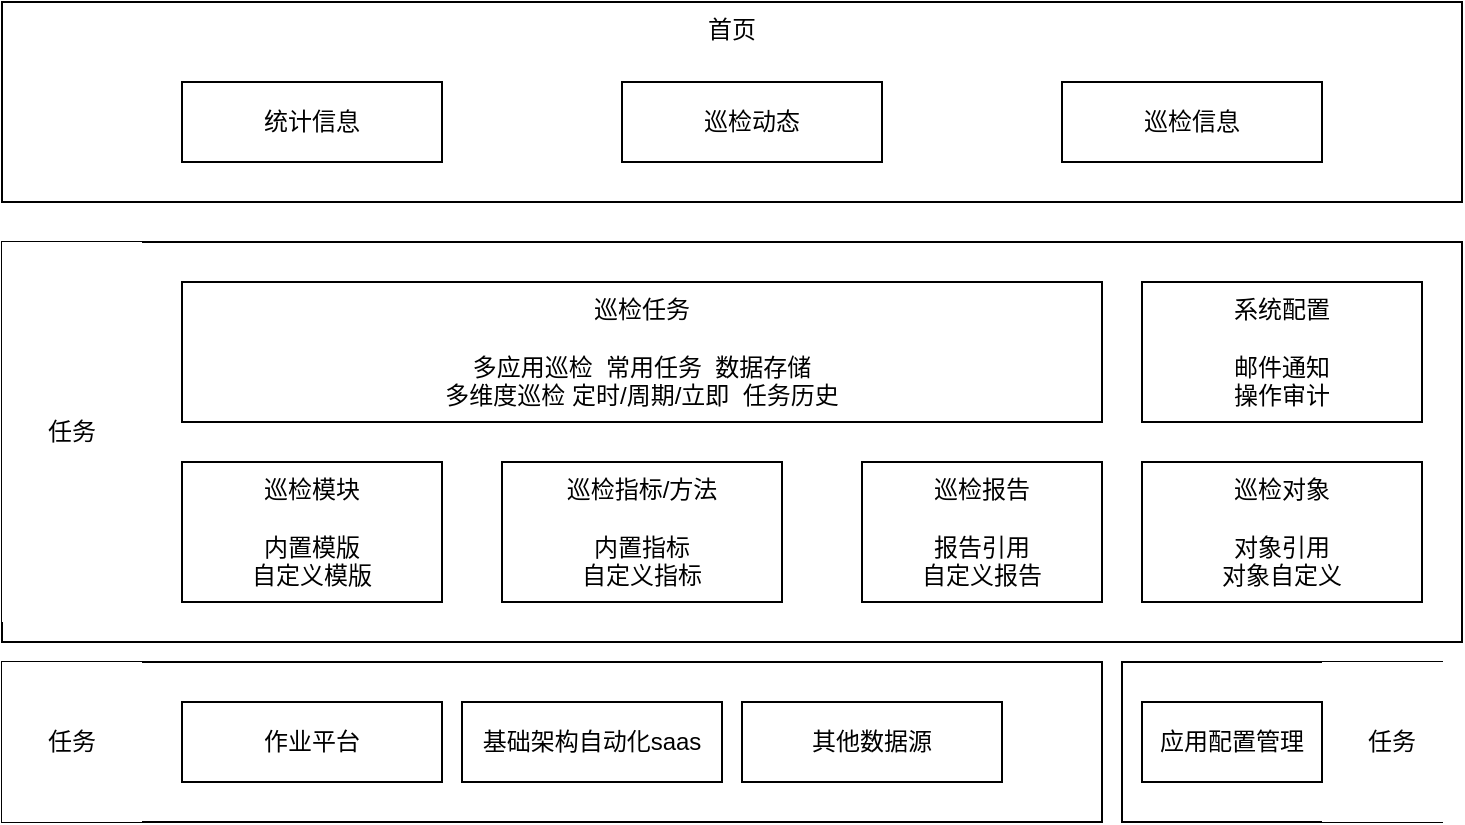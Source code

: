 <mxfile version="12.6.5" type="device"><diagram id="c46Z60RKqiIju32zHI_W" name="Page-1"><mxGraphModel dx="1038" dy="3907" grid="1" gridSize="10" guides="1" tooltips="1" connect="1" arrows="1" fold="1" page="1" pageScale="1" pageWidth="2339" pageHeight="3300" math="0" shadow="0"><root><mxCell id="0"/><mxCell id="1" parent="0"/><mxCell id="IrxS6eqUfWoIdk-jmBID-1" value="" style="rounded=0;whiteSpace=wrap;html=1;" vertex="1" parent="1"><mxGeometry x="70" y="270" width="550" height="80" as="geometry"/></mxCell><mxCell id="IrxS6eqUfWoIdk-jmBID-3" value="基础架构自动化saas" style="rounded=0;whiteSpace=wrap;html=1;" vertex="1" parent="1"><mxGeometry x="300" y="290" width="130" height="40" as="geometry"/></mxCell><mxCell id="IrxS6eqUfWoIdk-jmBID-5" value="作业平台" style="rounded=0;whiteSpace=wrap;html=1;" vertex="1" parent="1"><mxGeometry x="160" y="290" width="130" height="40" as="geometry"/></mxCell><mxCell id="IrxS6eqUfWoIdk-jmBID-6" value="其他数据源" style="rounded=0;whiteSpace=wrap;html=1;" vertex="1" parent="1"><mxGeometry x="440" y="290" width="130" height="40" as="geometry"/></mxCell><mxCell id="IrxS6eqUfWoIdk-jmBID-7" value="任务" style="rounded=0;whiteSpace=wrap;html=1;strokeColor=none;" vertex="1" parent="1"><mxGeometry x="70" y="270" width="70" height="80" as="geometry"/></mxCell><mxCell id="IrxS6eqUfWoIdk-jmBID-8" value="" style="rounded=0;whiteSpace=wrap;html=1;" vertex="1" parent="1"><mxGeometry x="630" y="270" width="160" height="80" as="geometry"/></mxCell><mxCell id="IrxS6eqUfWoIdk-jmBID-10" value="任务" style="rounded=0;whiteSpace=wrap;html=1;strokeColor=none;" vertex="1" parent="1"><mxGeometry x="730" y="270" width="70" height="80" as="geometry"/></mxCell><mxCell id="IrxS6eqUfWoIdk-jmBID-11" value="应用配置管理" style="rounded=0;whiteSpace=wrap;html=1;" vertex="1" parent="1"><mxGeometry x="640" y="290" width="90" height="40" as="geometry"/></mxCell><mxCell id="IrxS6eqUfWoIdk-jmBID-12" value="" style="rounded=0;whiteSpace=wrap;html=1;" vertex="1" parent="1"><mxGeometry x="70" y="60" width="730" height="200" as="geometry"/></mxCell><mxCell id="IrxS6eqUfWoIdk-jmBID-14" value="巡检任务&lt;br&gt;&lt;br&gt;多应用巡检&amp;nbsp; 常用任务&amp;nbsp; 数据存储&lt;br&gt;多维度巡检 定时/周期/立即&amp;nbsp; 任务历史" style="rounded=0;whiteSpace=wrap;html=1;verticalAlign=top;" vertex="1" parent="1"><mxGeometry x="160" y="80" width="460" height="70" as="geometry"/></mxCell><mxCell id="IrxS6eqUfWoIdk-jmBID-16" value="任务" style="rounded=0;whiteSpace=wrap;html=1;strokeColor=none;" vertex="1" parent="1"><mxGeometry x="70" y="60" width="70" height="190" as="geometry"/></mxCell><mxCell id="IrxS6eqUfWoIdk-jmBID-22" value="巡检模块&lt;br&gt;&lt;br&gt;内置模版&lt;br&gt;自定义模版" style="rounded=0;whiteSpace=wrap;html=1;verticalAlign=top;" vertex="1" parent="1"><mxGeometry x="160" y="170" width="130" height="70" as="geometry"/></mxCell><mxCell id="IrxS6eqUfWoIdk-jmBID-23" value="巡检指标/方法&lt;br&gt;&lt;br&gt;内置指标&lt;br&gt;自定义指标" style="rounded=0;whiteSpace=wrap;html=1;verticalAlign=top;" vertex="1" parent="1"><mxGeometry x="320" y="170" width="140" height="70" as="geometry"/></mxCell><mxCell id="IrxS6eqUfWoIdk-jmBID-24" value="巡检报告&lt;br&gt;&lt;br&gt;报告引用&lt;br&gt;自定义报告" style="rounded=0;whiteSpace=wrap;html=1;verticalAlign=top;" vertex="1" parent="1"><mxGeometry x="500" y="170" width="120" height="70" as="geometry"/></mxCell><mxCell id="IrxS6eqUfWoIdk-jmBID-25" value="系统配置&lt;br&gt;&lt;br&gt;邮件通知&lt;br&gt;操作审计" style="rounded=0;whiteSpace=wrap;html=1;verticalAlign=top;" vertex="1" parent="1"><mxGeometry x="640" y="80" width="140" height="70" as="geometry"/></mxCell><mxCell id="IrxS6eqUfWoIdk-jmBID-26" value="巡检对象&lt;br&gt;&lt;br&gt;对象引用&lt;br&gt;对象自定义" style="rounded=0;whiteSpace=wrap;html=1;verticalAlign=top;" vertex="1" parent="1"><mxGeometry x="640" y="170" width="140" height="70" as="geometry"/></mxCell><mxCell id="IrxS6eqUfWoIdk-jmBID-35" value="首页" style="rounded=0;whiteSpace=wrap;html=1;verticalAlign=top;" vertex="1" parent="1"><mxGeometry x="70" y="-60" width="730" height="100" as="geometry"/></mxCell><mxCell id="IrxS6eqUfWoIdk-jmBID-36" value="巡检动态" style="rounded=0;whiteSpace=wrap;html=1;" vertex="1" parent="1"><mxGeometry x="380" y="-20" width="130" height="40" as="geometry"/></mxCell><mxCell id="IrxS6eqUfWoIdk-jmBID-37" value="统计信息" style="rounded=0;whiteSpace=wrap;html=1;" vertex="1" parent="1"><mxGeometry x="160" y="-20" width="130" height="40" as="geometry"/></mxCell><mxCell id="IrxS6eqUfWoIdk-jmBID-38" value="巡检信息" style="rounded=0;whiteSpace=wrap;html=1;" vertex="1" parent="1"><mxGeometry x="600" y="-20" width="130" height="40" as="geometry"/></mxCell></root></mxGraphModel></diagram></mxfile>